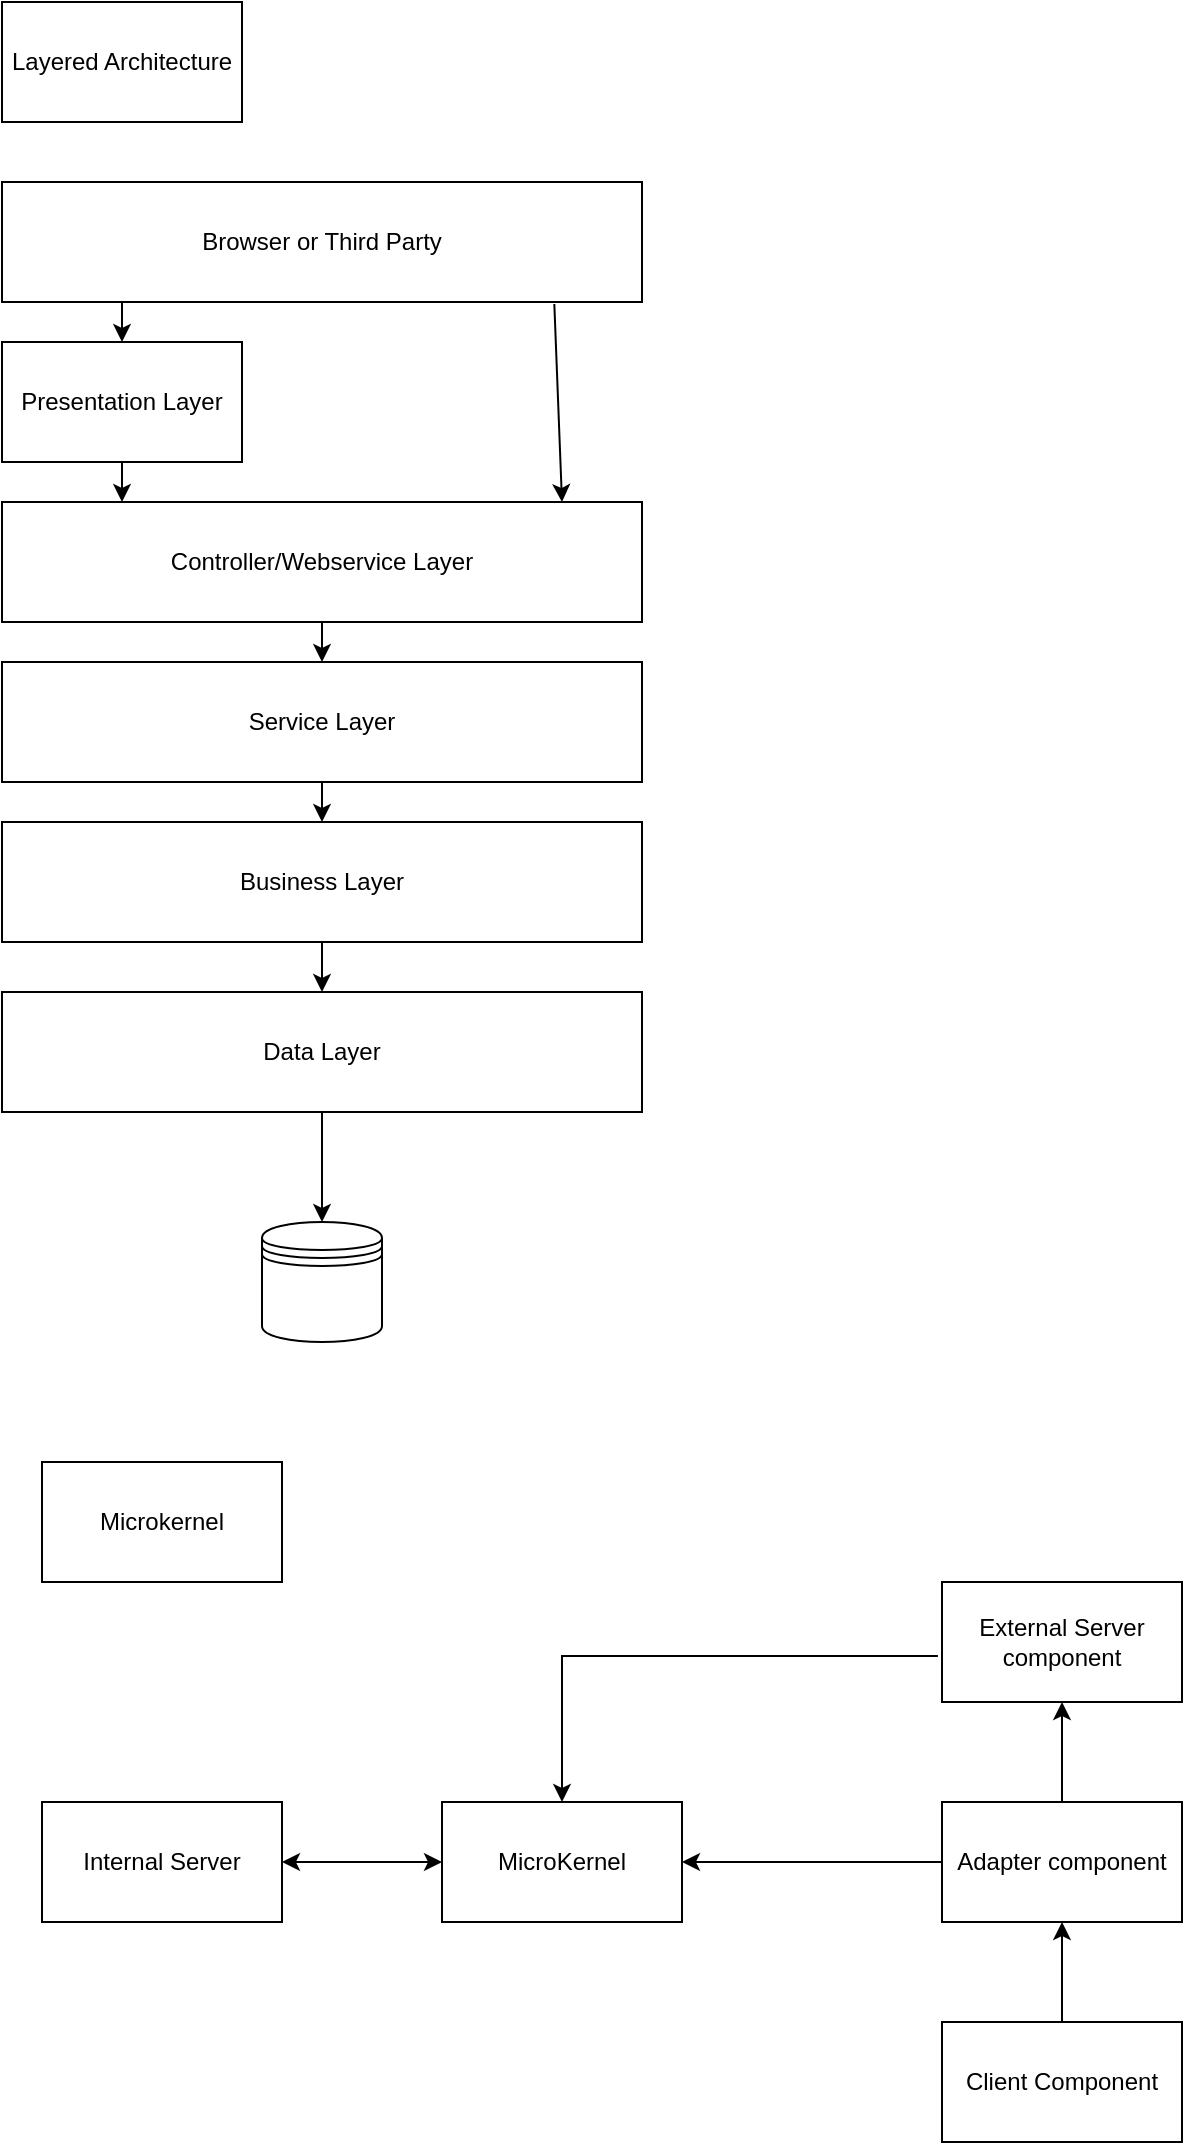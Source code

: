 <mxfile version="20.6.2" type="google"><diagram id="UCG-63fuse-dcVMvP1XS" name="Page-1"><mxGraphModel dx="1422" dy="754" grid="1" gridSize="10" guides="1" tooltips="1" connect="1" arrows="1" fold="1" page="1" pageScale="1" pageWidth="827" pageHeight="1169" math="0" shadow="0"><root><mxCell id="0"/><mxCell id="1" parent="0"/><mxCell id="w8qwN5a6b6bCfAFy1jit-1" value="Browser or Third Party" style="rounded=0;whiteSpace=wrap;html=1;" vertex="1" parent="1"><mxGeometry x="130" y="120" width="320" height="60" as="geometry"/></mxCell><mxCell id="w8qwN5a6b6bCfAFy1jit-2" value="Data Layer" style="rounded=0;whiteSpace=wrap;html=1;" vertex="1" parent="1"><mxGeometry x="130" y="525" width="320" height="60" as="geometry"/></mxCell><mxCell id="w8qwN5a6b6bCfAFy1jit-3" value="Controller/Webservice Layer" style="rounded=0;whiteSpace=wrap;html=1;" vertex="1" parent="1"><mxGeometry x="130" y="280" width="320" height="60" as="geometry"/></mxCell><mxCell id="w8qwN5a6b6bCfAFy1jit-4" value="Service Layer" style="rounded=0;whiteSpace=wrap;html=1;" vertex="1" parent="1"><mxGeometry x="130" y="360" width="320" height="60" as="geometry"/></mxCell><mxCell id="w8qwN5a6b6bCfAFy1jit-5" value="Business Layer" style="rounded=0;whiteSpace=wrap;html=1;" vertex="1" parent="1"><mxGeometry x="130" y="440" width="320" height="60" as="geometry"/></mxCell><mxCell id="w8qwN5a6b6bCfAFy1jit-6" value="" style="endArrow=classic;html=1;rounded=0;exitX=0.5;exitY=1;exitDx=0;exitDy=0;entryX=0.5;entryY=0;entryDx=0;entryDy=0;" edge="1" parent="1" source="w8qwN5a6b6bCfAFy1jit-3" target="w8qwN5a6b6bCfAFy1jit-4"><mxGeometry width="50" height="50" relative="1" as="geometry"><mxPoint x="390" y="410" as="sourcePoint"/><mxPoint x="440" y="360" as="targetPoint"/></mxGeometry></mxCell><mxCell id="w8qwN5a6b6bCfAFy1jit-7" value="" style="endArrow=classic;html=1;rounded=0;exitX=0.863;exitY=1.017;exitDx=0;exitDy=0;exitPerimeter=0;" edge="1" parent="1" source="w8qwN5a6b6bCfAFy1jit-1"><mxGeometry width="50" height="50" relative="1" as="geometry"><mxPoint x="390" y="410" as="sourcePoint"/><mxPoint x="410" y="280" as="targetPoint"/></mxGeometry></mxCell><mxCell id="w8qwN5a6b6bCfAFy1jit-8" value="" style="endArrow=classic;html=1;rounded=0;exitX=0.5;exitY=1;exitDx=0;exitDy=0;" edge="1" parent="1" source="w8qwN5a6b6bCfAFy1jit-5" target="w8qwN5a6b6bCfAFy1jit-2"><mxGeometry width="50" height="50" relative="1" as="geometry"><mxPoint x="390" y="410" as="sourcePoint"/><mxPoint x="440" y="360" as="targetPoint"/></mxGeometry></mxCell><mxCell id="w8qwN5a6b6bCfAFy1jit-9" value="" style="endArrow=classic;html=1;rounded=0;exitX=0.5;exitY=1;exitDx=0;exitDy=0;" edge="1" parent="1" source="w8qwN5a6b6bCfAFy1jit-4" target="w8qwN5a6b6bCfAFy1jit-5"><mxGeometry width="50" height="50" relative="1" as="geometry"><mxPoint x="390" y="410" as="sourcePoint"/><mxPoint x="440" y="360" as="targetPoint"/></mxGeometry></mxCell><mxCell id="w8qwN5a6b6bCfAFy1jit-10" value="Presentation Layer" style="rounded=0;whiteSpace=wrap;html=1;" vertex="1" parent="1"><mxGeometry x="130" y="200" width="120" height="60" as="geometry"/></mxCell><mxCell id="w8qwN5a6b6bCfAFy1jit-11" value="" style="endArrow=classic;html=1;rounded=0;exitX=0.5;exitY=1;exitDx=0;exitDy=0;" edge="1" parent="1" source="w8qwN5a6b6bCfAFy1jit-10"><mxGeometry width="50" height="50" relative="1" as="geometry"><mxPoint x="390" y="410" as="sourcePoint"/><mxPoint x="190" y="280" as="targetPoint"/></mxGeometry></mxCell><mxCell id="w8qwN5a6b6bCfAFy1jit-12" value="" style="endArrow=classic;html=1;rounded=0;" edge="1" parent="1" target="w8qwN5a6b6bCfAFy1jit-10"><mxGeometry width="50" height="50" relative="1" as="geometry"><mxPoint x="190" y="180" as="sourcePoint"/><mxPoint x="440" y="360" as="targetPoint"/></mxGeometry></mxCell><mxCell id="w8qwN5a6b6bCfAFy1jit-13" value="" style="shape=datastore;whiteSpace=wrap;html=1;" vertex="1" parent="1"><mxGeometry x="260" y="640" width="60" height="60" as="geometry"/></mxCell><mxCell id="w8qwN5a6b6bCfAFy1jit-14" value="" style="endArrow=classic;html=1;rounded=0;exitX=0.5;exitY=1;exitDx=0;exitDy=0;" edge="1" parent="1" source="w8qwN5a6b6bCfAFy1jit-2" target="w8qwN5a6b6bCfAFy1jit-13"><mxGeometry width="50" height="50" relative="1" as="geometry"><mxPoint x="390" y="410" as="sourcePoint"/><mxPoint x="440" y="360" as="targetPoint"/></mxGeometry></mxCell><mxCell id="w8qwN5a6b6bCfAFy1jit-15" value="Layered Architecture" style="rounded=0;whiteSpace=wrap;html=1;" vertex="1" parent="1"><mxGeometry x="130" y="30" width="120" height="60" as="geometry"/></mxCell><mxCell id="w8qwN5a6b6bCfAFy1jit-16" value="MicroKernel" style="rounded=0;whiteSpace=wrap;html=1;" vertex="1" parent="1"><mxGeometry x="350" y="930" width="120" height="60" as="geometry"/></mxCell><mxCell id="w8qwN5a6b6bCfAFy1jit-17" value="Microkernel" style="rounded=0;whiteSpace=wrap;html=1;" vertex="1" parent="1"><mxGeometry x="150" y="760" width="120" height="60" as="geometry"/></mxCell><mxCell id="w8qwN5a6b6bCfAFy1jit-20" value="Internal Server" style="rounded=0;whiteSpace=wrap;html=1;" vertex="1" parent="1"><mxGeometry x="150" y="930" width="120" height="60" as="geometry"/></mxCell><mxCell id="w8qwN5a6b6bCfAFy1jit-21" value="Client Component" style="rounded=0;whiteSpace=wrap;html=1;" vertex="1" parent="1"><mxGeometry x="600" y="1040" width="120" height="60" as="geometry"/></mxCell><mxCell id="w8qwN5a6b6bCfAFy1jit-22" value="Adapter component" style="rounded=0;whiteSpace=wrap;html=1;" vertex="1" parent="1"><mxGeometry x="600" y="930" width="120" height="60" as="geometry"/></mxCell><mxCell id="w8qwN5a6b6bCfAFy1jit-23" value="External Server component" style="rounded=0;whiteSpace=wrap;html=1;" vertex="1" parent="1"><mxGeometry x="600" y="820" width="120" height="60" as="geometry"/></mxCell><mxCell id="w8qwN5a6b6bCfAFy1jit-24" value="" style="endArrow=classic;html=1;rounded=0;exitX=-0.017;exitY=0.617;exitDx=0;exitDy=0;exitPerimeter=0;entryX=0.5;entryY=0;entryDx=0;entryDy=0;" edge="1" parent="1" source="w8qwN5a6b6bCfAFy1jit-23" target="w8qwN5a6b6bCfAFy1jit-16"><mxGeometry width="50" height="50" relative="1" as="geometry"><mxPoint x="390" y="990" as="sourcePoint"/><mxPoint x="440" y="940" as="targetPoint"/><Array as="points"><mxPoint x="410" y="857"/></Array></mxGeometry></mxCell><mxCell id="w8qwN5a6b6bCfAFy1jit-25" value="" style="endArrow=classic;html=1;rounded=0;entryX=1;entryY=0.5;entryDx=0;entryDy=0;" edge="1" parent="1" source="w8qwN5a6b6bCfAFy1jit-22" target="w8qwN5a6b6bCfAFy1jit-16"><mxGeometry width="50" height="50" relative="1" as="geometry"><mxPoint x="390" y="990" as="sourcePoint"/><mxPoint x="440" y="940" as="targetPoint"/></mxGeometry></mxCell><mxCell id="w8qwN5a6b6bCfAFy1jit-26" value="" style="endArrow=classic;html=1;rounded=0;entryX=0.5;entryY=1;entryDx=0;entryDy=0;" edge="1" parent="1" source="w8qwN5a6b6bCfAFy1jit-21" target="w8qwN5a6b6bCfAFy1jit-22"><mxGeometry width="50" height="50" relative="1" as="geometry"><mxPoint x="390" y="990" as="sourcePoint"/><mxPoint x="650" y="1010" as="targetPoint"/></mxGeometry></mxCell><mxCell id="w8qwN5a6b6bCfAFy1jit-27" value="" style="endArrow=classic;html=1;rounded=0;exitX=0.5;exitY=0;exitDx=0;exitDy=0;entryX=0.5;entryY=1;entryDx=0;entryDy=0;" edge="1" parent="1" source="w8qwN5a6b6bCfAFy1jit-22" target="w8qwN5a6b6bCfAFy1jit-23"><mxGeometry width="50" height="50" relative="1" as="geometry"><mxPoint x="390" y="990" as="sourcePoint"/><mxPoint x="440" y="940" as="targetPoint"/></mxGeometry></mxCell><mxCell id="w8qwN5a6b6bCfAFy1jit-28" value="" style="endArrow=classic;startArrow=classic;html=1;rounded=0;entryX=0;entryY=0.5;entryDx=0;entryDy=0;" edge="1" parent="1" source="w8qwN5a6b6bCfAFy1jit-20" target="w8qwN5a6b6bCfAFy1jit-16"><mxGeometry width="50" height="50" relative="1" as="geometry"><mxPoint x="390" y="990" as="sourcePoint"/><mxPoint x="440" y="940" as="targetPoint"/></mxGeometry></mxCell></root></mxGraphModel></diagram></mxfile>